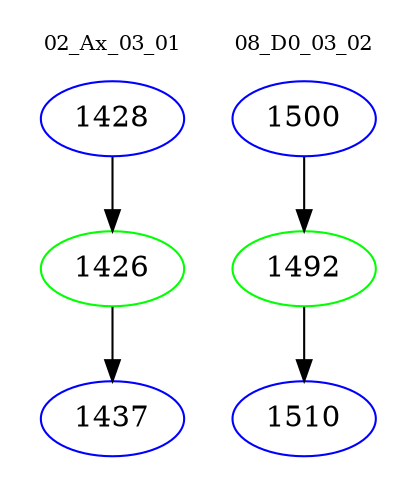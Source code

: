 digraph{
subgraph cluster_0 {
color = white
label = "02_Ax_03_01";
fontsize=10;
T0_1428 [label="1428", color="blue"]
T0_1428 -> T0_1426 [color="black"]
T0_1426 [label="1426", color="green"]
T0_1426 -> T0_1437 [color="black"]
T0_1437 [label="1437", color="blue"]
}
subgraph cluster_1 {
color = white
label = "08_D0_03_02";
fontsize=10;
T1_1500 [label="1500", color="blue"]
T1_1500 -> T1_1492 [color="black"]
T1_1492 [label="1492", color="green"]
T1_1492 -> T1_1510 [color="black"]
T1_1510 [label="1510", color="blue"]
}
}
